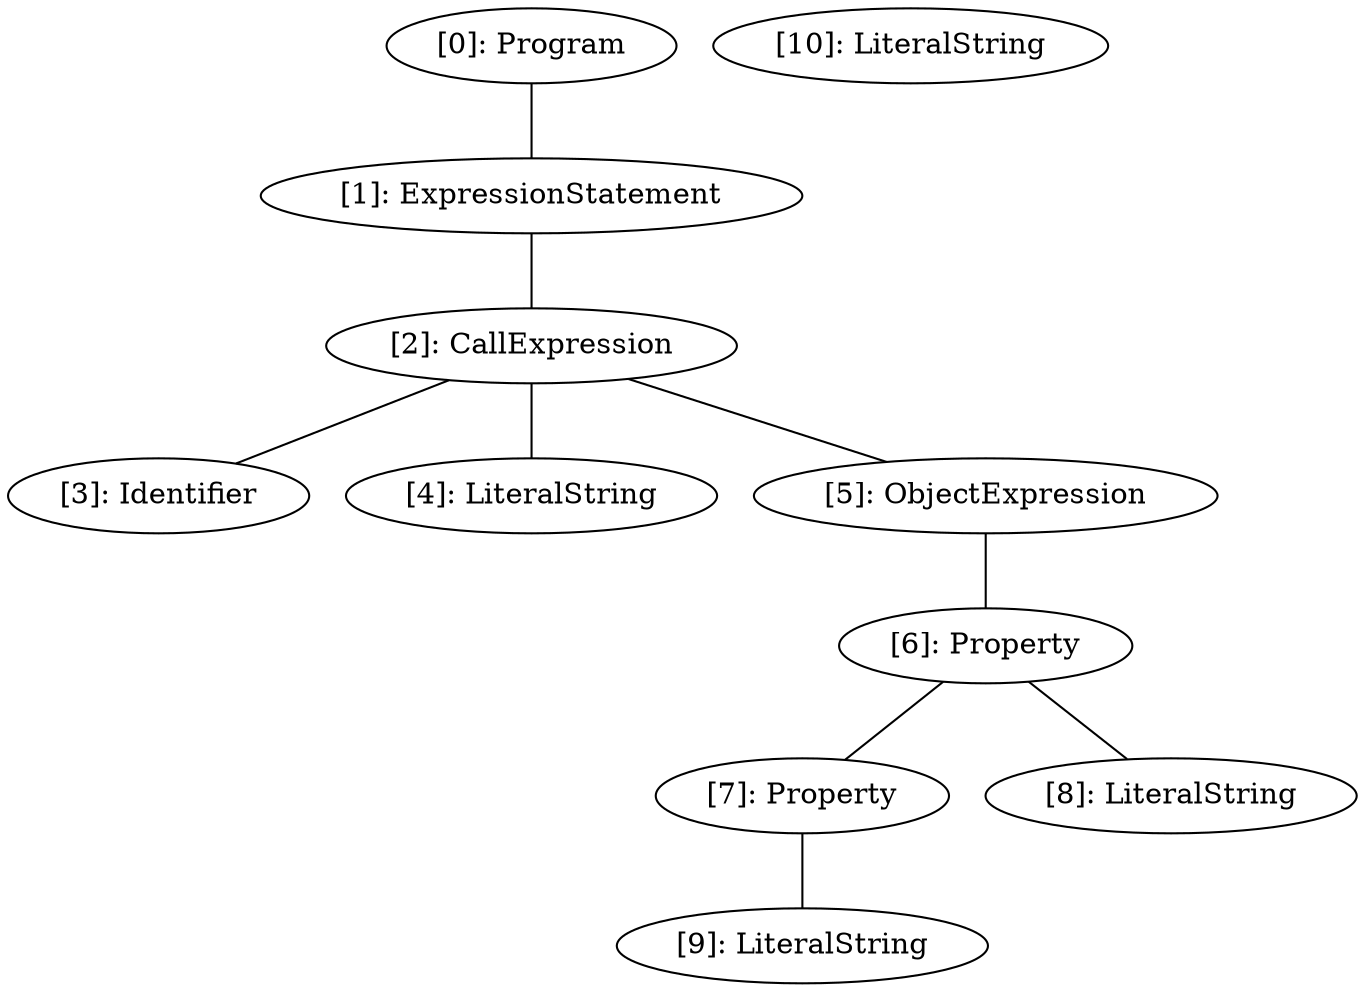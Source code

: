 // Result
graph {
	0 [label="[0]: Program"]
	1 [label="[1]: ExpressionStatement"]
	2 [label="[2]: CallExpression"]
	3 [label="[3]: Identifier"]
	4 [label="[4]: LiteralString"]
	5 [label="[5]: ObjectExpression"]
	6 [label="[6]: Property"]
	7 [label="[7]: Property"]
	8 [label="[8]: LiteralString"]
	9 [label="[9]: LiteralString"]
	10 [label="[10]: LiteralString"]
	0 -- 1
	1 -- 2
	2 -- 3
	2 -- 4
	2 -- 5
	5 -- 6
	6 -- 7
	6 -- 8
	7 -- 9
}
